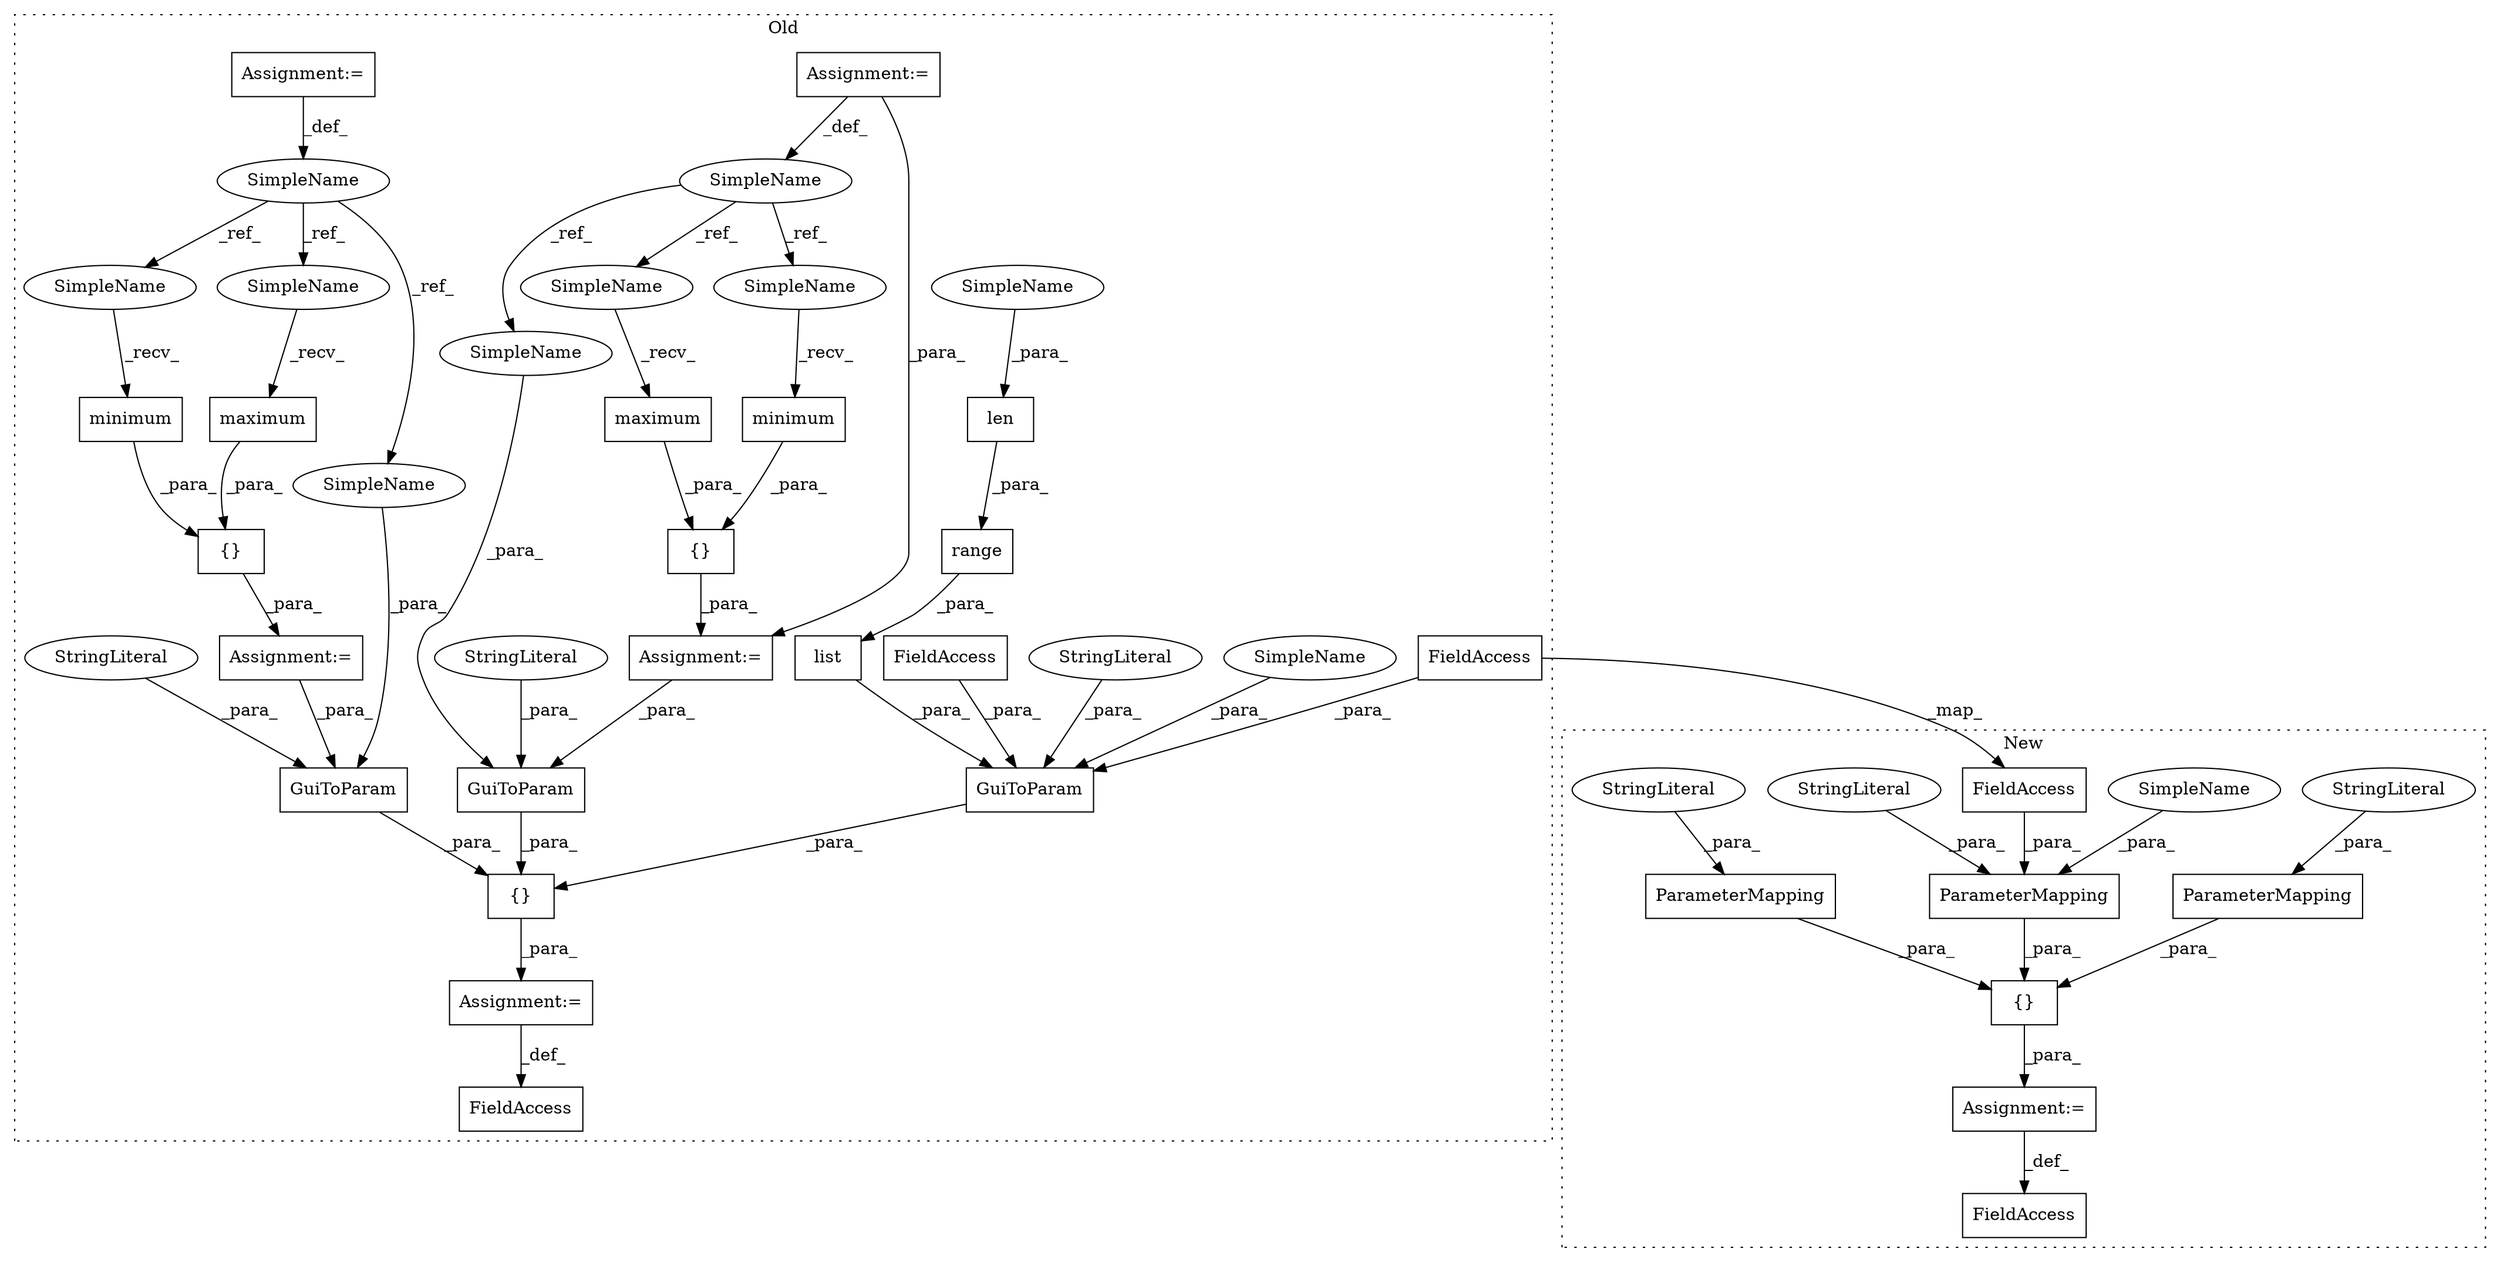 digraph G {
subgraph cluster0 {
1 [label="range" a="32" s="1338,1355" l="6,1" shape="box"];
7 [label="Assignment:=" a="7" s="1212" l="1" shape="box"];
10 [label="{}" a="4" s="1088,1124" l="1,1" shape="box"];
11 [label="len" a="32" s="1344,1354" l="4,1" shape="box"];
12 [label="{}" a="4" s="1230,1655" l="1,1" shape="box"];
13 [label="list" a="32" s="1333,1356" l="5,1" shape="box"];
14 [label="FieldAccess" a="22" s="1194" l="18" shape="box"];
16 [label="maximum" a="32" s="1115" l="9" shape="box"];
17 [label="SimpleName" a="42" s="917" l="7" shape="ellipse"];
18 [label="minimum" a="32" s="1097" l="9" shape="box"];
19 [label="GuiToParam" a="32" s="1453,1553" l="11,1" shape="box"];
20 [label="StringLiteral" a="45" s="1464" l="19" shape="ellipse"];
21 [label="GuiToParam" a="32" s="1555,1654" l="11,1" shape="box"];
22 [label="StringLiteral" a="45" s="1566" l="18" shape="ellipse"];
23 [label="GuiToParam" a="32" s="1231,1357" l="11,1" shape="box"];
24 [label="StringLiteral" a="45" s="1242" l="11" shape="ellipse"];
25 [label="FieldAccess" a="22" s="1310" l="15" shape="box"];
27 [label="Assignment:=" a="7" s="924" l="1" shape="box"];
28 [label="Assignment:=" a="7" s="970" l="1" shape="box"];
29 [label="Assignment:=" a="7" s="1078" l="1" shape="box"];
30 [label="FieldAccess" a="22" s="1254" l="23" shape="box"];
32 [label="{}" a="4" s="1151,1187" l="1,1" shape="box"];
33 [label="SimpleName" a="42" s="963" l="7" shape="ellipse"];
34 [label="maximum" a="32" s="1178" l="9" shape="box"];
35 [label="Assignment:=" a="7" s="1141" l="1" shape="box"];
36 [label="minimum" a="32" s="1160" l="9" shape="box"];
37 [label="SimpleName" a="42" s="1326" l="6" shape="ellipse"];
38 [label="SimpleName" a="42" s="1348" l="6" shape="ellipse"];
39 [label="SimpleName" a="42" s="1484" l="7" shape="ellipse"];
40 [label="SimpleName" a="42" s="1107" l="7" shape="ellipse"];
41 [label="SimpleName" a="42" s="1089" l="7" shape="ellipse"];
43 [label="SimpleName" a="42" s="1152" l="7" shape="ellipse"];
44 [label="SimpleName" a="42" s="1585" l="7" shape="ellipse"];
45 [label="SimpleName" a="42" s="1170" l="7" shape="ellipse"];
label = "Old";
style="dotted";
}
subgraph cluster1 {
2 [label="ParameterMapping" a="32" s="740,798" l="17,1" shape="box"];
3 [label="{}" a="4" s="678,936" l="1,1" shape="box"];
4 [label="StringLiteral" a="45" s="757" l="11" shape="ellipse"];
5 [label="ParameterMapping" a="32" s="679,738" l="17,1" shape="box"];
6 [label="StringLiteral" a="45" s="696" l="11" shape="ellipse"];
8 [label="ParameterMapping" a="32" s="871,935" l="17,1" shape="box"];
9 [label="StringLiteral" a="45" s="888" l="18" shape="ellipse"];
15 [label="FieldAccess" a="22" s="645" l="15" shape="box"];
26 [label="Assignment:=" a="7" s="660" l="1" shape="box"];
31 [label="FieldAccess" a="22" s="708" l="23" shape="box"];
42 [label="SimpleName" a="42" s="732" l="6" shape="ellipse"];
label = "New";
style="dotted";
}
1 -> 13 [label="_para_"];
2 -> 3 [label="_para_"];
3 -> 26 [label="_para_"];
4 -> 2 [label="_para_"];
5 -> 3 [label="_para_"];
6 -> 5 [label="_para_"];
7 -> 14 [label="_def_"];
8 -> 3 [label="_para_"];
9 -> 8 [label="_para_"];
10 -> 29 [label="_para_"];
11 -> 1 [label="_para_"];
12 -> 7 [label="_para_"];
13 -> 23 [label="_para_"];
16 -> 10 [label="_para_"];
17 -> 39 [label="_ref_"];
17 -> 41 [label="_ref_"];
17 -> 40 [label="_ref_"];
18 -> 10 [label="_para_"];
19 -> 12 [label="_para_"];
20 -> 19 [label="_para_"];
21 -> 12 [label="_para_"];
22 -> 21 [label="_para_"];
23 -> 12 [label="_para_"];
24 -> 23 [label="_para_"];
25 -> 23 [label="_para_"];
26 -> 15 [label="_def_"];
27 -> 29 [label="_para_"];
27 -> 17 [label="_def_"];
28 -> 33 [label="_def_"];
29 -> 19 [label="_para_"];
30 -> 31 [label="_map_"];
30 -> 23 [label="_para_"];
31 -> 5 [label="_para_"];
32 -> 35 [label="_para_"];
33 -> 45 [label="_ref_"];
33 -> 43 [label="_ref_"];
33 -> 44 [label="_ref_"];
34 -> 32 [label="_para_"];
35 -> 21 [label="_para_"];
36 -> 32 [label="_para_"];
37 -> 23 [label="_para_"];
38 -> 11 [label="_para_"];
39 -> 19 [label="_para_"];
40 -> 16 [label="_recv_"];
41 -> 18 [label="_recv_"];
42 -> 5 [label="_para_"];
43 -> 36 [label="_recv_"];
44 -> 21 [label="_para_"];
45 -> 34 [label="_recv_"];
}